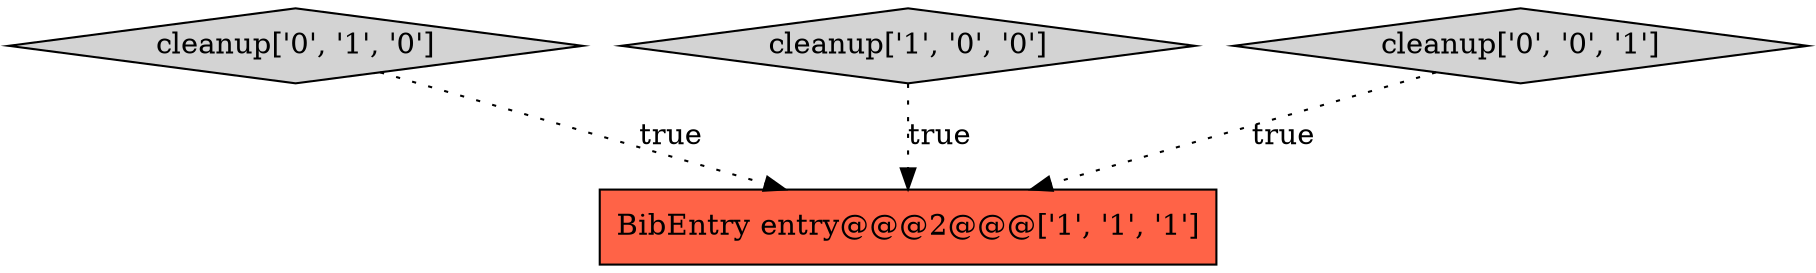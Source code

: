 digraph {
2 [style = filled, label = "cleanup['0', '1', '0']", fillcolor = lightgray, shape = diamond image = "AAA0AAABBB2BBB"];
0 [style = filled, label = "BibEntry entry@@@2@@@['1', '1', '1']", fillcolor = tomato, shape = box image = "AAA0AAABBB1BBB"];
1 [style = filled, label = "cleanup['1', '0', '0']", fillcolor = lightgray, shape = diamond image = "AAA0AAABBB1BBB"];
3 [style = filled, label = "cleanup['0', '0', '1']", fillcolor = lightgray, shape = diamond image = "AAA0AAABBB3BBB"];
2->0 [style = dotted, label="true"];
3->0 [style = dotted, label="true"];
1->0 [style = dotted, label="true"];
}
